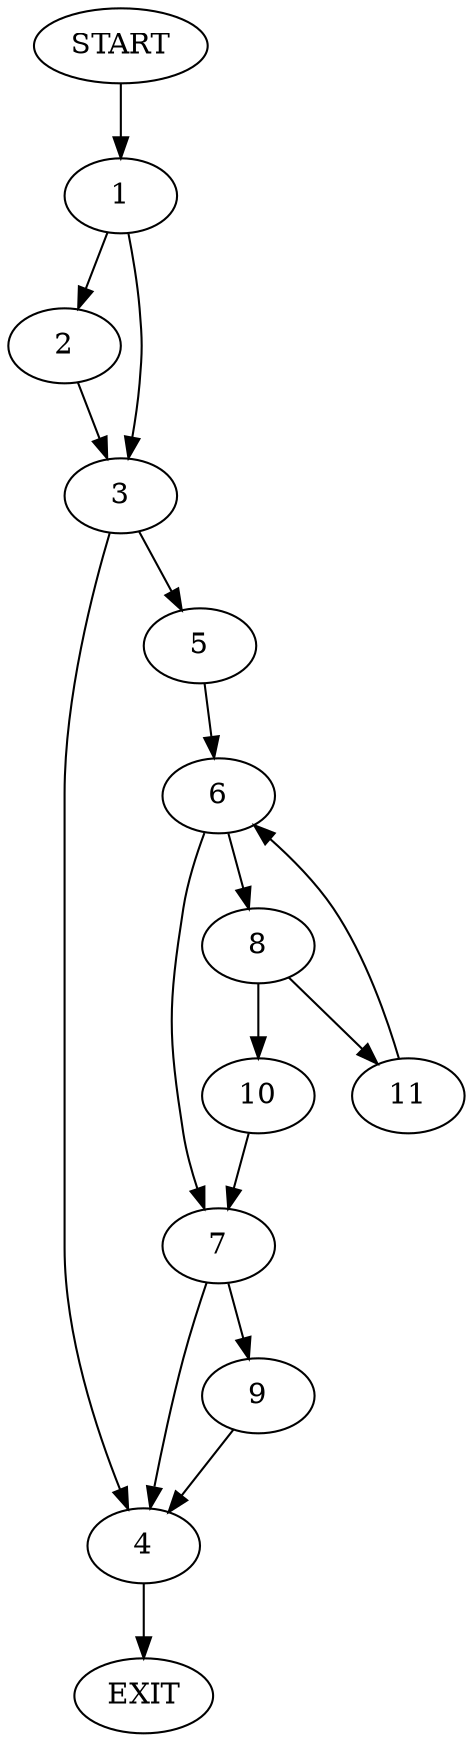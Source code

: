 digraph {
0 [label="START"]
12 [label="EXIT"]
0 -> 1
1 -> 2
1 -> 3
2 -> 3
3 -> 4
3 -> 5
5 -> 6
4 -> 12
6 -> 7
6 -> 8
7 -> 9
7 -> 4
8 -> 10
8 -> 11
11 -> 6
10 -> 7
9 -> 4
}
